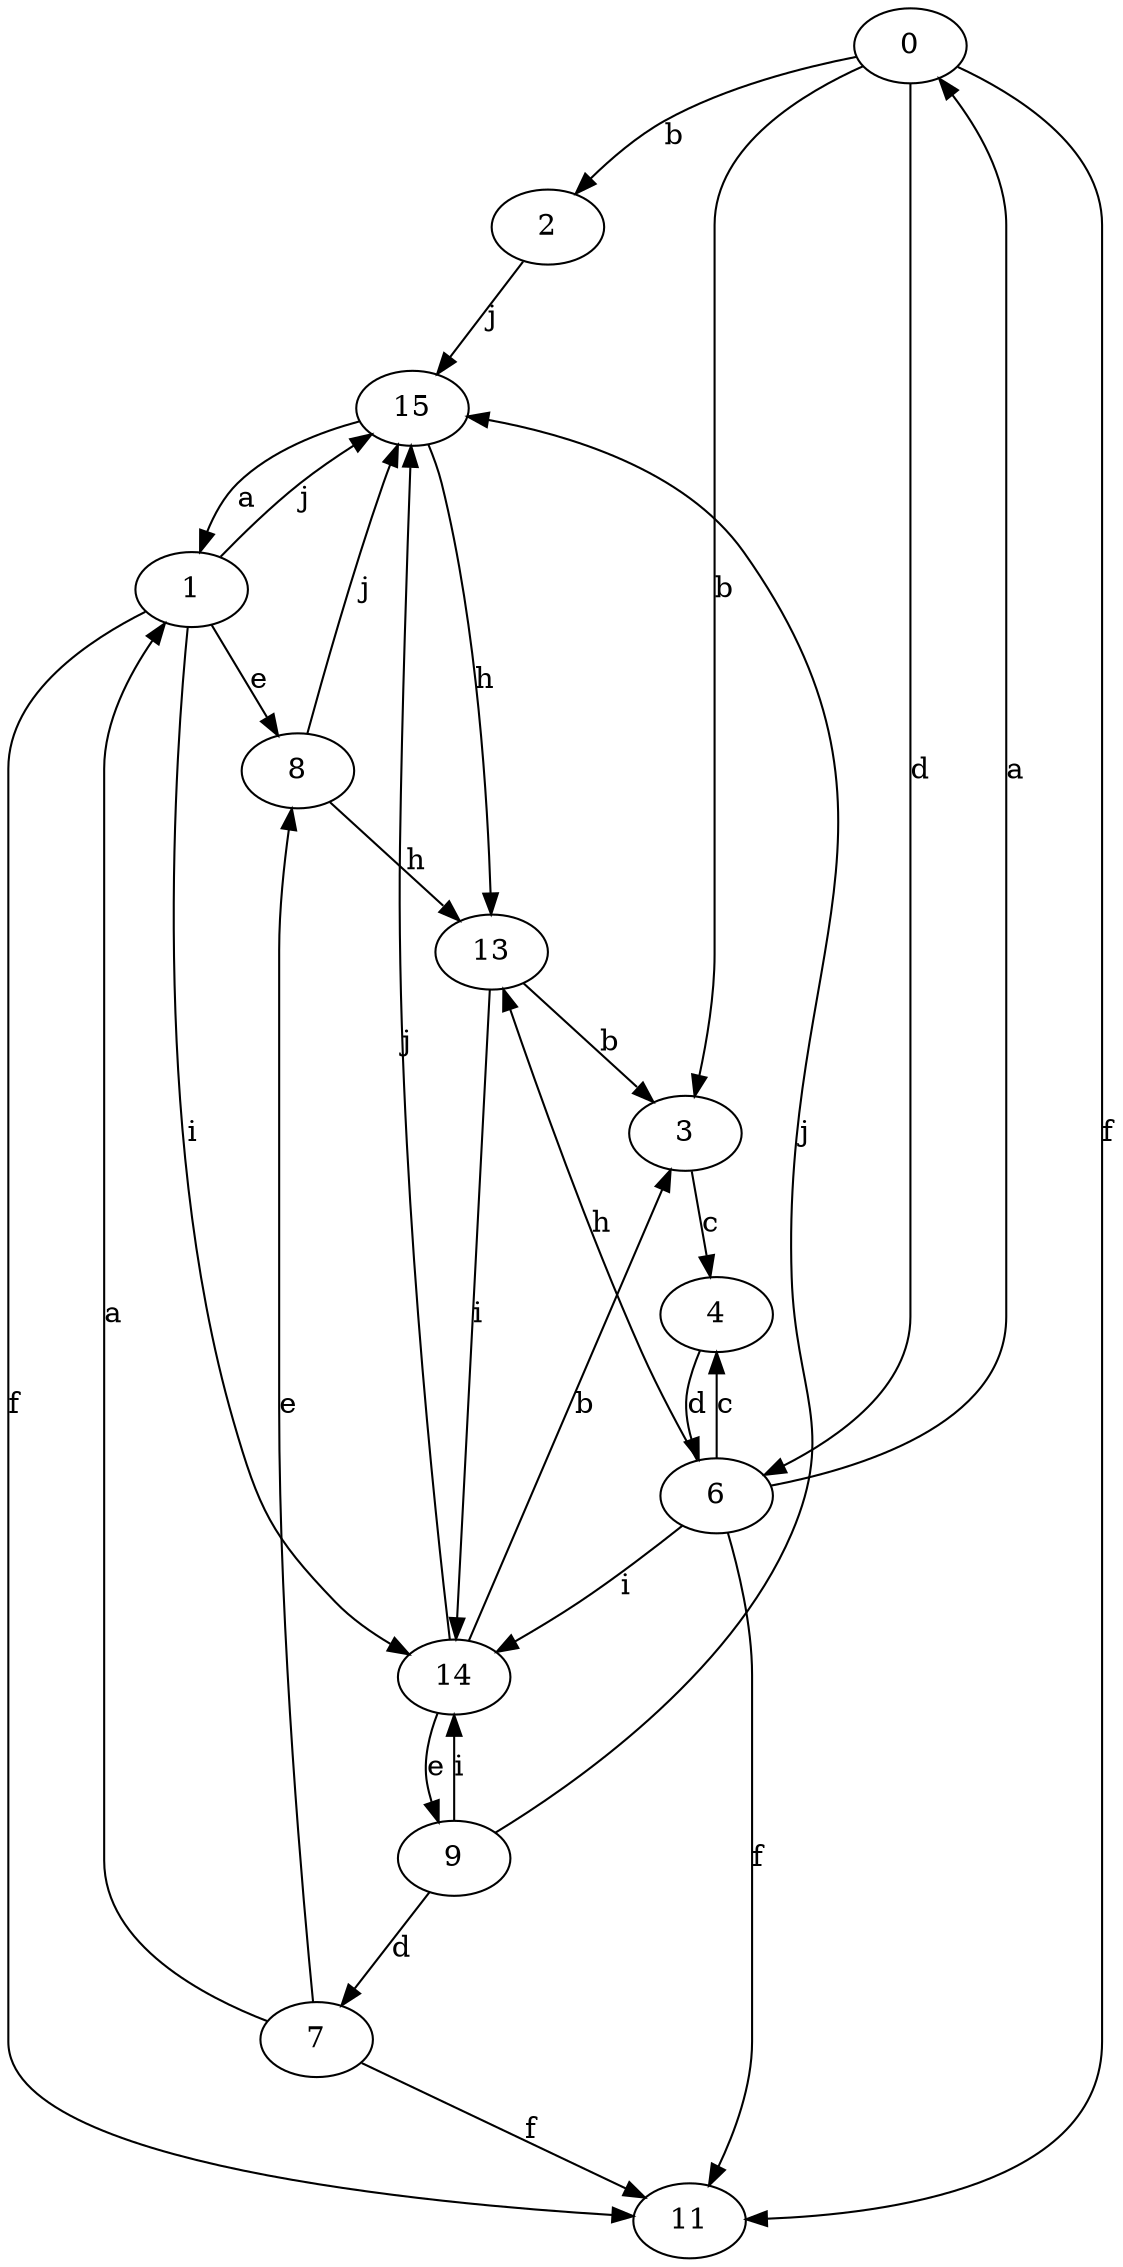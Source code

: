 strict digraph  {
0;
1;
2;
3;
4;
6;
7;
8;
9;
11;
13;
14;
15;
0 -> 2  [label=b];
0 -> 3  [label=b];
0 -> 6  [label=d];
0 -> 11  [label=f];
1 -> 8  [label=e];
1 -> 11  [label=f];
1 -> 14  [label=i];
1 -> 15  [label=j];
2 -> 15  [label=j];
3 -> 4  [label=c];
4 -> 6  [label=d];
6 -> 0  [label=a];
6 -> 4  [label=c];
6 -> 11  [label=f];
6 -> 13  [label=h];
6 -> 14  [label=i];
7 -> 1  [label=a];
7 -> 8  [label=e];
7 -> 11  [label=f];
8 -> 13  [label=h];
8 -> 15  [label=j];
9 -> 7  [label=d];
9 -> 14  [label=i];
9 -> 15  [label=j];
13 -> 3  [label=b];
13 -> 14  [label=i];
14 -> 3  [label=b];
14 -> 9  [label=e];
14 -> 15  [label=j];
15 -> 1  [label=a];
15 -> 13  [label=h];
}
